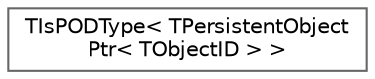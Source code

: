 digraph "Graphical Class Hierarchy"
{
 // INTERACTIVE_SVG=YES
 // LATEX_PDF_SIZE
  bgcolor="transparent";
  edge [fontname=Helvetica,fontsize=10,labelfontname=Helvetica,labelfontsize=10];
  node [fontname=Helvetica,fontsize=10,shape=box,height=0.2,width=0.4];
  rankdir="LR";
  Node0 [id="Node000000",label="TIsPODType\< TPersistentObject\lPtr\< TObjectID \> \>",height=0.2,width=0.4,color="grey40", fillcolor="white", style="filled",URL="$d3/d63/structTIsPODType_3_01TPersistentObjectPtr_3_01TObjectID_01_4_01_4.html",tooltip=" "];
}
